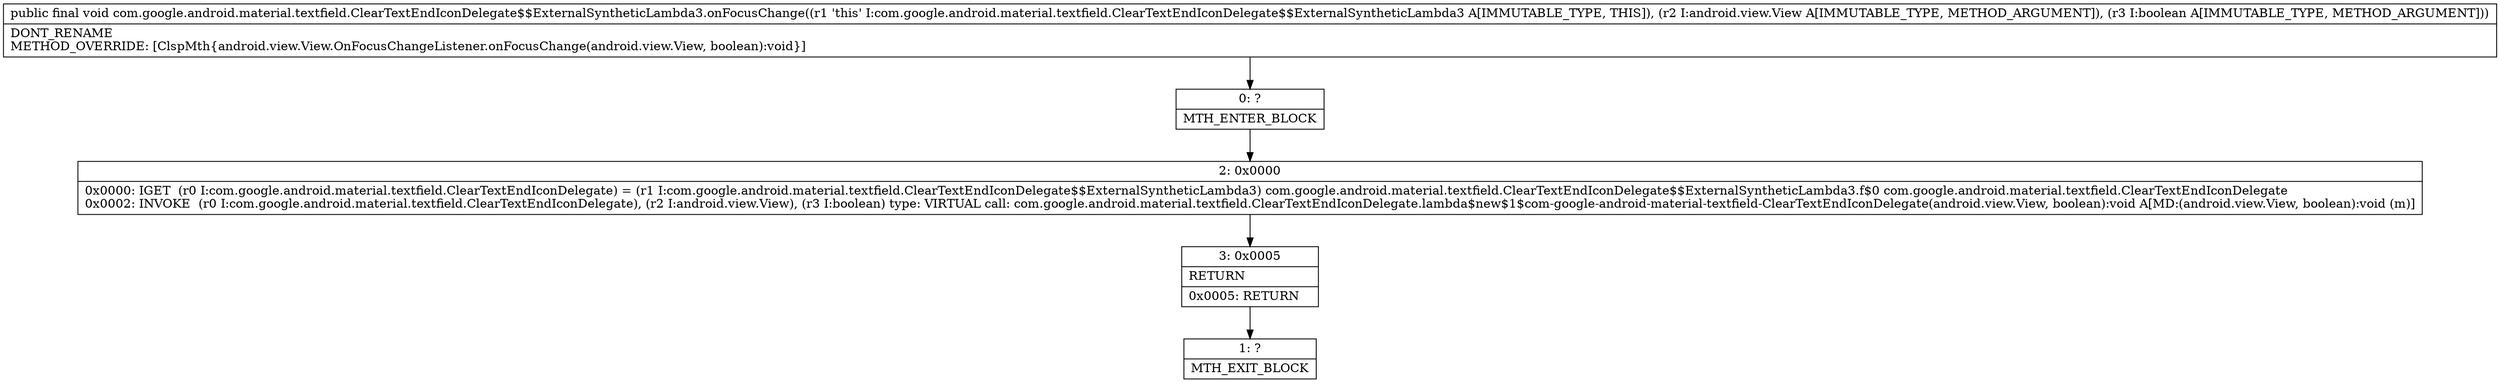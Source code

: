 digraph "CFG forcom.google.android.material.textfield.ClearTextEndIconDelegate$$ExternalSyntheticLambda3.onFocusChange(Landroid\/view\/View;Z)V" {
Node_0 [shape=record,label="{0\:\ ?|MTH_ENTER_BLOCK\l}"];
Node_2 [shape=record,label="{2\:\ 0x0000|0x0000: IGET  (r0 I:com.google.android.material.textfield.ClearTextEndIconDelegate) = (r1 I:com.google.android.material.textfield.ClearTextEndIconDelegate$$ExternalSyntheticLambda3) com.google.android.material.textfield.ClearTextEndIconDelegate$$ExternalSyntheticLambda3.f$0 com.google.android.material.textfield.ClearTextEndIconDelegate \l0x0002: INVOKE  (r0 I:com.google.android.material.textfield.ClearTextEndIconDelegate), (r2 I:android.view.View), (r3 I:boolean) type: VIRTUAL call: com.google.android.material.textfield.ClearTextEndIconDelegate.lambda$new$1$com\-google\-android\-material\-textfield\-ClearTextEndIconDelegate(android.view.View, boolean):void A[MD:(android.view.View, boolean):void (m)]\l}"];
Node_3 [shape=record,label="{3\:\ 0x0005|RETURN\l|0x0005: RETURN   \l}"];
Node_1 [shape=record,label="{1\:\ ?|MTH_EXIT_BLOCK\l}"];
MethodNode[shape=record,label="{public final void com.google.android.material.textfield.ClearTextEndIconDelegate$$ExternalSyntheticLambda3.onFocusChange((r1 'this' I:com.google.android.material.textfield.ClearTextEndIconDelegate$$ExternalSyntheticLambda3 A[IMMUTABLE_TYPE, THIS]), (r2 I:android.view.View A[IMMUTABLE_TYPE, METHOD_ARGUMENT]), (r3 I:boolean A[IMMUTABLE_TYPE, METHOD_ARGUMENT]))  | DONT_RENAME\lMETHOD_OVERRIDE: [ClspMth\{android.view.View.OnFocusChangeListener.onFocusChange(android.view.View, boolean):void\}]\l}"];
MethodNode -> Node_0;Node_0 -> Node_2;
Node_2 -> Node_3;
Node_3 -> Node_1;
}

